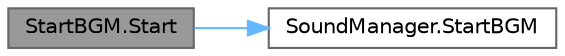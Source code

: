 digraph "StartBGM.Start"
{
 // LATEX_PDF_SIZE
  bgcolor="transparent";
  edge [fontname=Helvetica,fontsize=10,labelfontname=Helvetica,labelfontsize=10];
  node [fontname=Helvetica,fontsize=10,shape=box,height=0.2,width=0.4];
  rankdir="LR";
  Node1 [id="Node000001",label="StartBGM.Start",height=0.2,width=0.4,color="gray40", fillcolor="grey60", style="filled", fontcolor="black",tooltip=" "];
  Node1 -> Node2 [id="edge2_Node000001_Node000002",color="steelblue1",style="solid",tooltip=" "];
  Node2 [id="Node000002",label="SoundManager.StartBGM",height=0.2,width=0.4,color="grey40", fillcolor="white", style="filled",URL="$class_sound_manager.html#a3af4898d444a764a272a2cb0050b2459",tooltip="BGM再生"];
}
